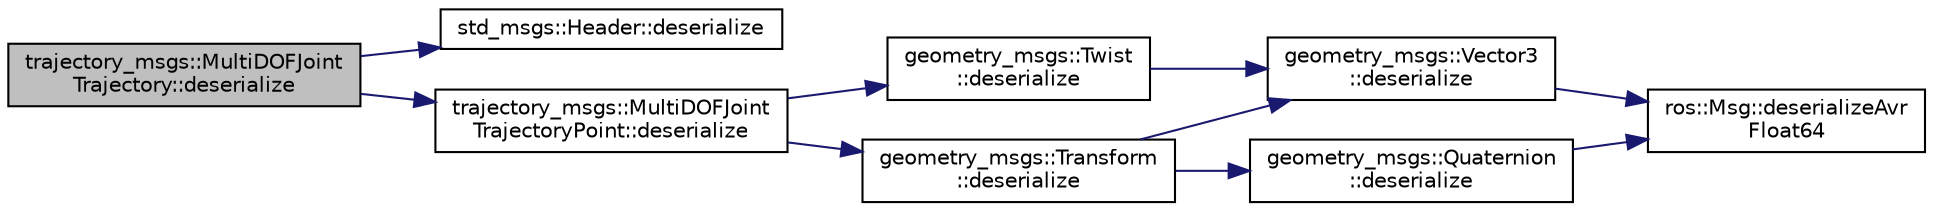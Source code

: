 digraph "trajectory_msgs::MultiDOFJointTrajectory::deserialize"
{
  edge [fontname="Helvetica",fontsize="10",labelfontname="Helvetica",labelfontsize="10"];
  node [fontname="Helvetica",fontsize="10",shape=record];
  rankdir="LR";
  Node1 [label="trajectory_msgs::MultiDOFJoint\lTrajectory::deserialize",height=0.2,width=0.4,color="black", fillcolor="grey75", style="filled" fontcolor="black"];
  Node1 -> Node2 [color="midnightblue",fontsize="10",style="solid",fontname="Helvetica"];
  Node2 [label="std_msgs::Header::deserialize",height=0.2,width=0.4,color="black", fillcolor="white", style="filled",URL="$classstd__msgs_1_1_header.html#a077354cf11d752b6f4fc7c437ec29ac2"];
  Node1 -> Node3 [color="midnightblue",fontsize="10",style="solid",fontname="Helvetica"];
  Node3 [label="trajectory_msgs::MultiDOFJoint\lTrajectoryPoint::deserialize",height=0.2,width=0.4,color="black", fillcolor="white", style="filled",URL="$classtrajectory__msgs_1_1_multi_d_o_f_joint_trajectory_point.html#a3b0c7ce52e3b5f63b6a8f979e3f7462d"];
  Node3 -> Node4 [color="midnightblue",fontsize="10",style="solid",fontname="Helvetica"];
  Node4 [label="geometry_msgs::Transform\l::deserialize",height=0.2,width=0.4,color="black", fillcolor="white", style="filled",URL="$classgeometry__msgs_1_1_transform.html#aa86854904d1b5fb53e79124733dd8944"];
  Node4 -> Node5 [color="midnightblue",fontsize="10",style="solid",fontname="Helvetica"];
  Node5 [label="geometry_msgs::Vector3\l::deserialize",height=0.2,width=0.4,color="black", fillcolor="white", style="filled",URL="$classgeometry__msgs_1_1_vector3.html#aae9cb57e6b7550f30d193a1c298f9631"];
  Node5 -> Node6 [color="midnightblue",fontsize="10",style="solid",fontname="Helvetica"];
  Node6 [label="ros::Msg::deserializeAvr\lFloat64",height=0.2,width=0.4,color="black", fillcolor="white", style="filled",URL="$classros_1_1_msg.html#a8494fc1e864aa11612757ba107792b11",tooltip="This tricky function handles demoting a 64bit double to a 32bit float, so that AVR can understand mes..."];
  Node4 -> Node7 [color="midnightblue",fontsize="10",style="solid",fontname="Helvetica"];
  Node7 [label="geometry_msgs::Quaternion\l::deserialize",height=0.2,width=0.4,color="black", fillcolor="white", style="filled",URL="$classgeometry__msgs_1_1_quaternion.html#ad2925053e238e52d8fd9fd06a962a5a8"];
  Node7 -> Node6 [color="midnightblue",fontsize="10",style="solid",fontname="Helvetica"];
  Node3 -> Node8 [color="midnightblue",fontsize="10",style="solid",fontname="Helvetica"];
  Node8 [label="geometry_msgs::Twist\l::deserialize",height=0.2,width=0.4,color="black", fillcolor="white", style="filled",URL="$classgeometry__msgs_1_1_twist.html#a51f4b5ab24bdb3eb5b0690e6ffe03818"];
  Node8 -> Node5 [color="midnightblue",fontsize="10",style="solid",fontname="Helvetica"];
}
